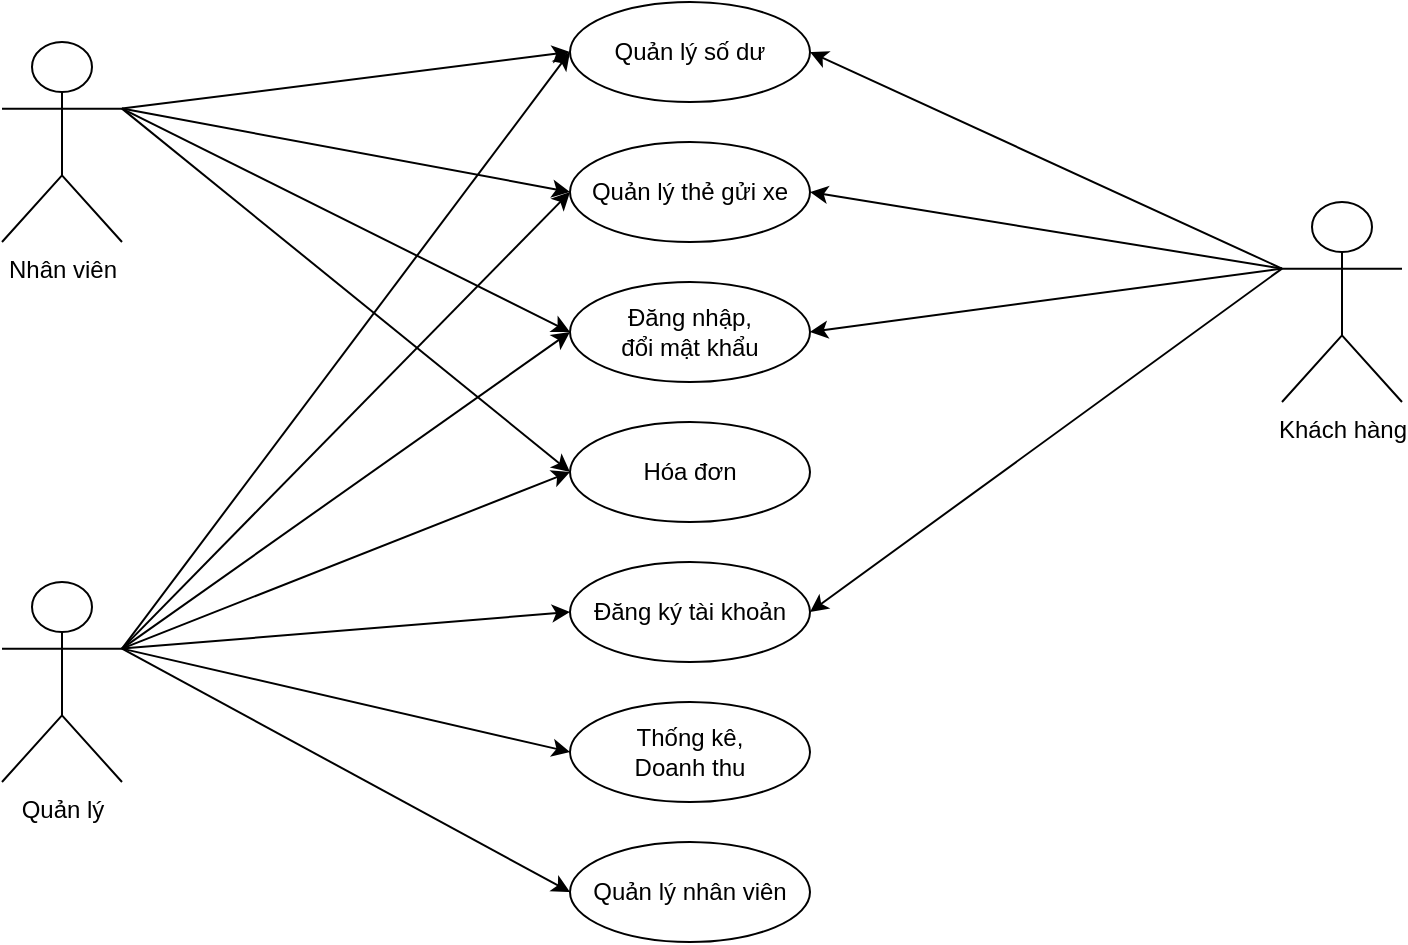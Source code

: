 <mxfile version="21.1.8" type="device">
  <diagram id="MSteoJXeXwqXxzX5Bpii" name="Trang-1">
    <mxGraphModel dx="1050" dy="2911" grid="1" gridSize="10" guides="1" tooltips="1" connect="1" arrows="1" fold="1" page="1" pageScale="1" pageWidth="827" pageHeight="1169" math="0" shadow="0">
      <root>
        <mxCell id="0" />
        <mxCell id="1" parent="0" />
        <mxCell id="l1v654dU469OVQj3V0B_-5" value="Quản lý thẻ gửi xe" style="ellipse;whiteSpace=wrap;html=1;" parent="1" vertex="1">
          <mxGeometry x="354" y="-2250" width="120" height="50" as="geometry" />
        </mxCell>
        <mxCell id="l1v654dU469OVQj3V0B_-6" value="Đăng nhập,&lt;br&gt;đổi mật khẩu" style="ellipse;whiteSpace=wrap;html=1;" parent="1" vertex="1">
          <mxGeometry x="354" y="-2180" width="120" height="50" as="geometry" />
        </mxCell>
        <mxCell id="l1v654dU469OVQj3V0B_-7" value="Thống kê, &lt;br&gt;Doanh thu" style="ellipse;whiteSpace=wrap;html=1;" parent="1" vertex="1">
          <mxGeometry x="354" y="-1970" width="120" height="50" as="geometry" />
        </mxCell>
        <mxCell id="l1v654dU469OVQj3V0B_-8" value="Quản lý nhân viên" style="ellipse;whiteSpace=wrap;html=1;" parent="1" vertex="1">
          <mxGeometry x="354" y="-1900" width="120" height="50" as="geometry" />
        </mxCell>
        <mxCell id="l1v654dU469OVQj3V0B_-9" value="Đăng ký tài khoản" style="ellipse;whiteSpace=wrap;html=1;" parent="1" vertex="1">
          <mxGeometry x="354" y="-2040" width="120" height="50" as="geometry" />
        </mxCell>
        <mxCell id="l1v654dU469OVQj3V0B_-10" value="Quản lý" style="shape=umlActor;verticalLabelPosition=bottom;verticalAlign=top;html=1;outlineConnect=0;" parent="1" vertex="1">
          <mxGeometry x="70" y="-2030" width="60" height="100" as="geometry" />
        </mxCell>
        <mxCell id="l1v654dU469OVQj3V0B_-11" value="Nhân viên" style="shape=umlActor;verticalLabelPosition=bottom;verticalAlign=top;html=1;outlineConnect=0;" parent="1" vertex="1">
          <mxGeometry x="70" y="-2300" width="60" height="100" as="geometry" />
        </mxCell>
        <mxCell id="l1v654dU469OVQj3V0B_-12" value="Khách hàng" style="shape=umlActor;verticalLabelPosition=bottom;verticalAlign=top;html=1;outlineConnect=0;" parent="1" vertex="1">
          <mxGeometry x="710" y="-2220" width="60" height="100" as="geometry" />
        </mxCell>
        <mxCell id="l1v654dU469OVQj3V0B_-16" style="edgeStyle=orthogonalEdgeStyle;rounded=0;orthogonalLoop=1;jettySize=auto;html=1;exitX=0.5;exitY=1;exitDx=0;exitDy=0;" parent="1" source="l1v654dU469OVQj3V0B_-7" target="l1v654dU469OVQj3V0B_-7" edge="1">
          <mxGeometry relative="1" as="geometry" />
        </mxCell>
        <mxCell id="l1v654dU469OVQj3V0B_-17" value="" style="endArrow=classic;html=1;rounded=0;exitX=0;exitY=0.333;exitDx=0;exitDy=0;exitPerimeter=0;entryX=1;entryY=0.5;entryDx=0;entryDy=0;" parent="1" source="l1v654dU469OVQj3V0B_-12" target="l1v654dU469OVQj3V0B_-6" edge="1">
          <mxGeometry width="50" height="50" relative="1" as="geometry">
            <mxPoint x="720" y="-2092" as="sourcePoint" />
            <mxPoint x="484" y="-2215" as="targetPoint" />
          </mxGeometry>
        </mxCell>
        <mxCell id="l1v654dU469OVQj3V0B_-19" value="" style="endArrow=classic;html=1;rounded=0;exitX=0;exitY=0.333;exitDx=0;exitDy=0;exitPerimeter=0;entryX=1;entryY=0.5;entryDx=0;entryDy=0;" parent="1" source="l1v654dU469OVQj3V0B_-12" target="l1v654dU469OVQj3V0B_-5" edge="1">
          <mxGeometry width="50" height="50" relative="1" as="geometry">
            <mxPoint x="390" y="-2010" as="sourcePoint" />
            <mxPoint x="440" y="-2060" as="targetPoint" />
          </mxGeometry>
        </mxCell>
        <mxCell id="l1v654dU469OVQj3V0B_-21" value="Quản lý số dư" style="ellipse;whiteSpace=wrap;html=1;" parent="1" vertex="1">
          <mxGeometry x="354" y="-2320" width="120" height="50" as="geometry" />
        </mxCell>
        <mxCell id="l1v654dU469OVQj3V0B_-22" value="" style="endArrow=classic;html=1;rounded=0;exitX=0;exitY=0.333;exitDx=0;exitDy=0;exitPerimeter=0;entryX=1;entryY=0.5;entryDx=0;entryDy=0;" parent="1" source="l1v654dU469OVQj3V0B_-12" target="l1v654dU469OVQj3V0B_-21" edge="1">
          <mxGeometry width="50" height="50" relative="1" as="geometry">
            <mxPoint x="390" y="-2010" as="sourcePoint" />
            <mxPoint x="440" y="-2060" as="targetPoint" />
          </mxGeometry>
        </mxCell>
        <mxCell id="l1v654dU469OVQj3V0B_-26" value="" style="endArrow=classic;html=1;rounded=0;exitX=1;exitY=0.333;exitDx=0;exitDy=0;exitPerimeter=0;entryX=0;entryY=0.5;entryDx=0;entryDy=0;" parent="1" source="l1v654dU469OVQj3V0B_-10" target="l1v654dU469OVQj3V0B_-6" edge="1">
          <mxGeometry width="50" height="50" relative="1" as="geometry">
            <mxPoint x="390" y="-2010" as="sourcePoint" />
            <mxPoint x="440" y="-2060" as="targetPoint" />
          </mxGeometry>
        </mxCell>
        <mxCell id="l1v654dU469OVQj3V0B_-27" value="" style="endArrow=classic;html=1;rounded=0;exitX=1;exitY=0.333;exitDx=0;exitDy=0;exitPerimeter=0;entryX=0;entryY=0.5;entryDx=0;entryDy=0;" parent="1" source="l1v654dU469OVQj3V0B_-10" target="l1v654dU469OVQj3V0B_-7" edge="1">
          <mxGeometry width="50" height="50" relative="1" as="geometry">
            <mxPoint x="130" y="-2227" as="sourcePoint" />
            <mxPoint x="364" y="-2075" as="targetPoint" />
          </mxGeometry>
        </mxCell>
        <mxCell id="l1v654dU469OVQj3V0B_-28" value="" style="endArrow=classic;html=1;rounded=0;exitX=1;exitY=0.333;exitDx=0;exitDy=0;exitPerimeter=0;entryX=0;entryY=0.5;entryDx=0;entryDy=0;" parent="1" source="l1v654dU469OVQj3V0B_-10" target="l1v654dU469OVQj3V0B_-8" edge="1">
          <mxGeometry width="50" height="50" relative="1" as="geometry">
            <mxPoint x="130" y="-2227" as="sourcePoint" />
            <mxPoint x="364" y="-2005" as="targetPoint" />
          </mxGeometry>
        </mxCell>
        <mxCell id="l1v654dU469OVQj3V0B_-30" value="" style="endArrow=classic;html=1;rounded=0;exitX=0;exitY=0.333;exitDx=0;exitDy=0;exitPerimeter=0;entryX=1;entryY=0.5;entryDx=0;entryDy=0;" parent="1" source="l1v654dU469OVQj3V0B_-12" target="l1v654dU469OVQj3V0B_-9" edge="1">
          <mxGeometry width="50" height="50" relative="1" as="geometry">
            <mxPoint x="390" y="-2010" as="sourcePoint" />
            <mxPoint x="440" y="-2060" as="targetPoint" />
          </mxGeometry>
        </mxCell>
        <mxCell id="l1v654dU469OVQj3V0B_-32" value="" style="endArrow=classic;html=1;rounded=0;exitX=1;exitY=0.333;exitDx=0;exitDy=0;exitPerimeter=0;entryX=0;entryY=0.5;entryDx=0;entryDy=0;" parent="1" source="l1v654dU469OVQj3V0B_-11" target="p8uczPiiCInKTrdLGTPK-2" edge="1">
          <mxGeometry width="50" height="50" relative="1" as="geometry">
            <mxPoint x="130" y="-2007" as="sourcePoint" />
            <mxPoint x="310" y="-1860" as="targetPoint" />
          </mxGeometry>
        </mxCell>
        <mxCell id="l1v654dU469OVQj3V0B_-33" value="" style="endArrow=classic;html=1;rounded=0;exitX=1;exitY=0.333;exitDx=0;exitDy=0;exitPerimeter=0;entryX=0;entryY=0.5;entryDx=0;entryDy=0;" parent="1" source="l1v654dU469OVQj3V0B_-11" target="l1v654dU469OVQj3V0B_-6" edge="1">
          <mxGeometry width="50" height="50" relative="1" as="geometry">
            <mxPoint x="120" y="-2237" as="sourcePoint" />
            <mxPoint x="354" y="-1875" as="targetPoint" />
          </mxGeometry>
        </mxCell>
        <mxCell id="l1v654dU469OVQj3V0B_-35" value="" style="endArrow=classic;html=1;rounded=0;entryX=0;entryY=0.5;entryDx=0;entryDy=0;exitX=1;exitY=0.333;exitDx=0;exitDy=0;exitPerimeter=0;" parent="1" source="l1v654dU469OVQj3V0B_-11" target="l1v654dU469OVQj3V0B_-5" edge="1">
          <mxGeometry width="50" height="50" relative="1" as="geometry">
            <mxPoint x="670" y="-1930" as="sourcePoint" />
            <mxPoint x="440" y="-2060" as="targetPoint" />
          </mxGeometry>
        </mxCell>
        <mxCell id="l1v654dU469OVQj3V0B_-37" value="" style="endArrow=classic;html=1;rounded=0;exitX=1;exitY=0.333;exitDx=0;exitDy=0;exitPerimeter=0;entryX=0;entryY=0.5;entryDx=0;entryDy=0;" parent="1" source="l1v654dU469OVQj3V0B_-10" target="l1v654dU469OVQj3V0B_-5" edge="1">
          <mxGeometry width="50" height="50" relative="1" as="geometry">
            <mxPoint x="390" y="-2010" as="sourcePoint" />
            <mxPoint x="440" y="-2060" as="targetPoint" />
          </mxGeometry>
        </mxCell>
        <mxCell id="l1v654dU469OVQj3V0B_-39" value="" style="endArrow=classic;html=1;rounded=0;exitX=1;exitY=0.333;exitDx=0;exitDy=0;exitPerimeter=0;entryX=0;entryY=0.5;entryDx=0;entryDy=0;" parent="1" source="l1v654dU469OVQj3V0B_-10" target="l1v654dU469OVQj3V0B_-9" edge="1">
          <mxGeometry width="50" height="50" relative="1" as="geometry">
            <mxPoint x="390" y="-2010" as="sourcePoint" />
            <mxPoint x="440" y="-2060" as="targetPoint" />
          </mxGeometry>
        </mxCell>
        <mxCell id="p8uczPiiCInKTrdLGTPK-2" value="Hóa đơn" style="ellipse;whiteSpace=wrap;html=1;" parent="1" vertex="1">
          <mxGeometry x="354" y="-2110" width="120" height="50" as="geometry" />
        </mxCell>
        <mxCell id="p8uczPiiCInKTrdLGTPK-4" value="" style="endArrow=classic;html=1;rounded=0;exitX=1;exitY=0.333;exitDx=0;exitDy=0;exitPerimeter=0;entryX=0;entryY=0.5;entryDx=0;entryDy=0;" parent="1" source="l1v654dU469OVQj3V0B_-10" target="p8uczPiiCInKTrdLGTPK-2" edge="1">
          <mxGeometry width="50" height="50" relative="1" as="geometry">
            <mxPoint x="140" y="-2047" as="sourcePoint" />
            <mxPoint x="364" y="-2075" as="targetPoint" />
          </mxGeometry>
        </mxCell>
        <mxCell id="Rsa65PdDbnqDXvuQp75u-3" value="" style="endArrow=classic;html=1;rounded=0;entryX=0;entryY=0.5;entryDx=0;entryDy=0;exitX=1;exitY=0.333;exitDx=0;exitDy=0;exitPerimeter=0;" edge="1" parent="1" source="l1v654dU469OVQj3V0B_-11" target="l1v654dU469OVQj3V0B_-21">
          <mxGeometry width="50" height="50" relative="1" as="geometry">
            <mxPoint x="140" y="-2257" as="sourcePoint" />
            <mxPoint x="364" y="-2215" as="targetPoint" />
          </mxGeometry>
        </mxCell>
        <mxCell id="Rsa65PdDbnqDXvuQp75u-4" value="" style="endArrow=classic;html=1;rounded=0;entryX=0;entryY=0.5;entryDx=0;entryDy=0;exitX=1;exitY=0.333;exitDx=0;exitDy=0;exitPerimeter=0;" edge="1" parent="1" source="l1v654dU469OVQj3V0B_-10" target="l1v654dU469OVQj3V0B_-21">
          <mxGeometry width="50" height="50" relative="1" as="geometry">
            <mxPoint x="140" y="-2257" as="sourcePoint" />
            <mxPoint x="364" y="-2285" as="targetPoint" />
          </mxGeometry>
        </mxCell>
      </root>
    </mxGraphModel>
  </diagram>
</mxfile>
